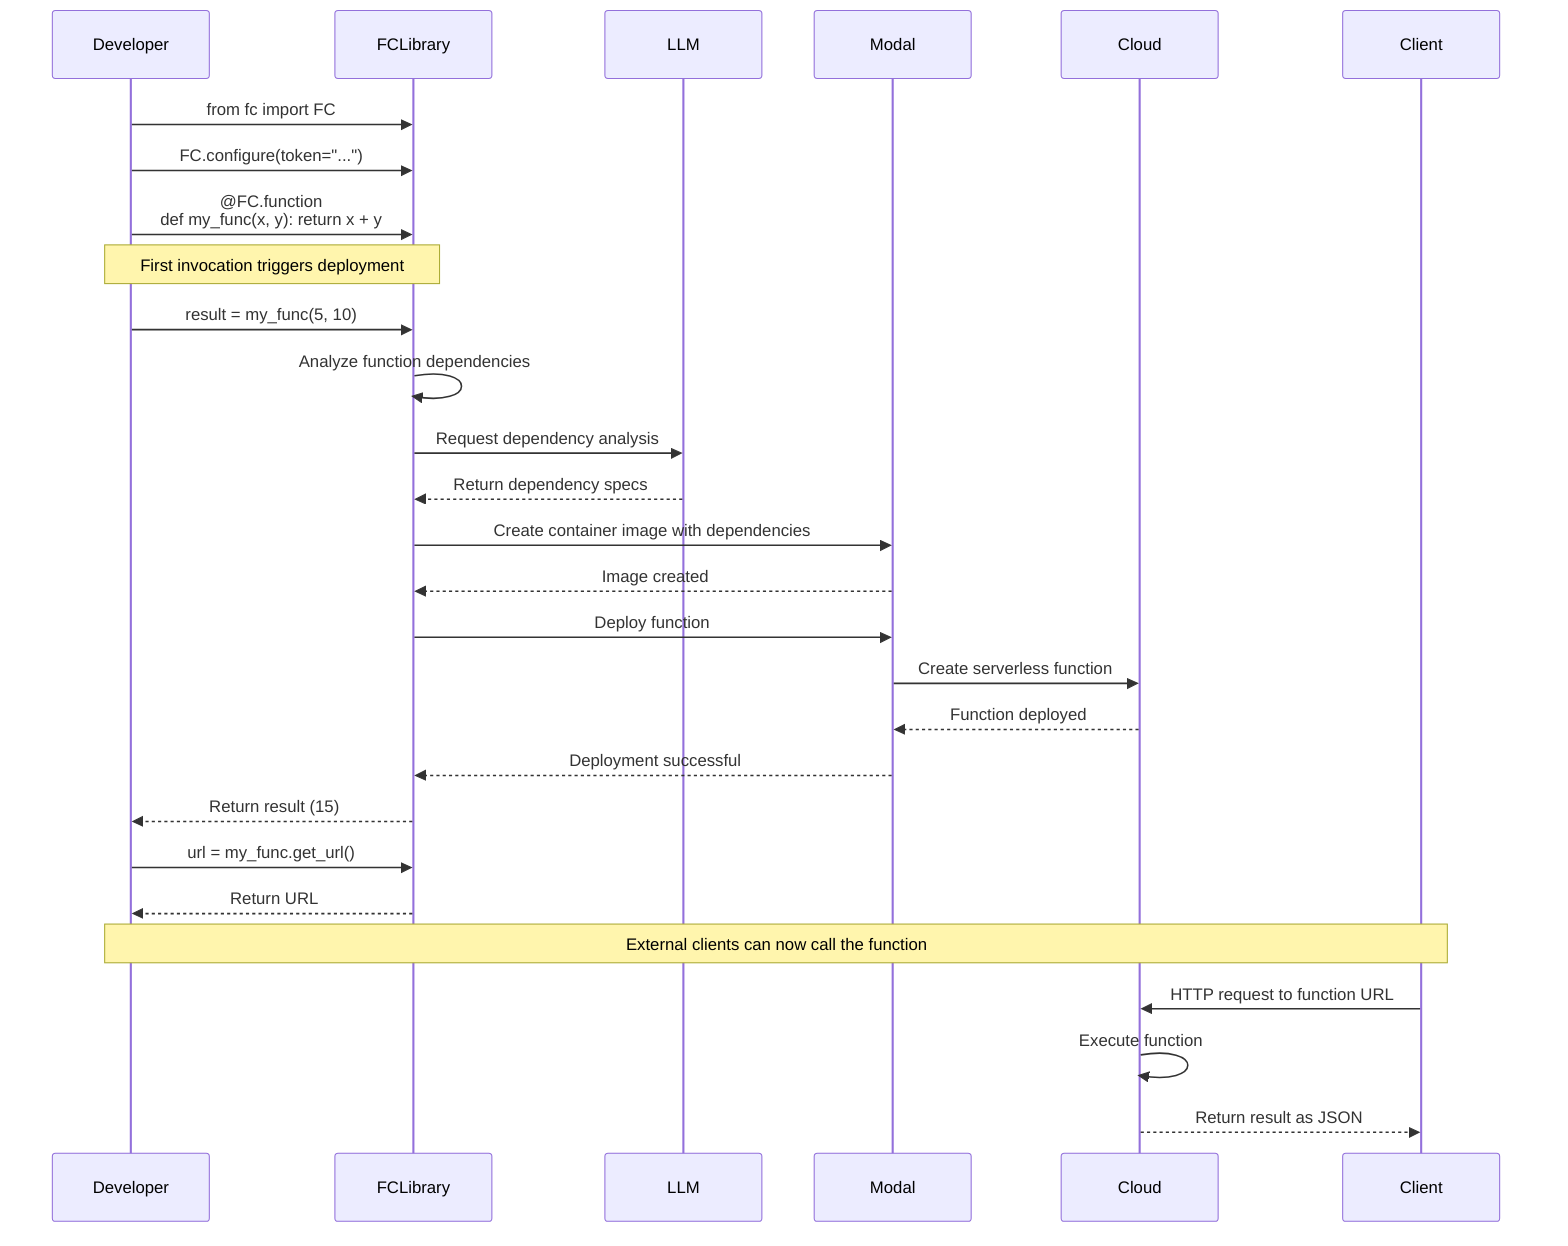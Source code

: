 sequenceDiagram
    participant Developer
    participant FCLibrary
    participant LLM
    participant Modal
    participant Cloud
    participant Client
    
    Developer->>FCLibrary: from fc import FC
    Developer->>FCLibrary: FC.configure(token="...")
    
    Developer->>FCLibrary: @FC.function<br>def my_func(x, y): return x + y
    
    Note over Developer,FCLibrary: First invocation triggers deployment
    Developer->>FCLibrary: result = my_func(5, 10)
    
    FCLibrary->>FCLibrary: Analyze function dependencies
    FCLibrary->>LLM: Request dependency analysis
    LLM-->>FCLibrary: Return dependency specs
    
    FCLibrary->>Modal: Create container image with dependencies
    Modal-->>FCLibrary: Image created
    
    FCLibrary->>Modal: Deploy function
    Modal->>Cloud: Create serverless function
    Cloud-->>Modal: Function deployed
    Modal-->>FCLibrary: Deployment successful
    
    FCLibrary-->>Developer: Return result (15)
    
    Developer->>FCLibrary: url = my_func.get_url()
    FCLibrary-->>Developer: Return URL
    
    Note over Developer,Client: External clients can now call the function
    Client->>Cloud: HTTP request to function URL
    Cloud->>Cloud: Execute function
    Cloud-->>Client: Return result as JSON